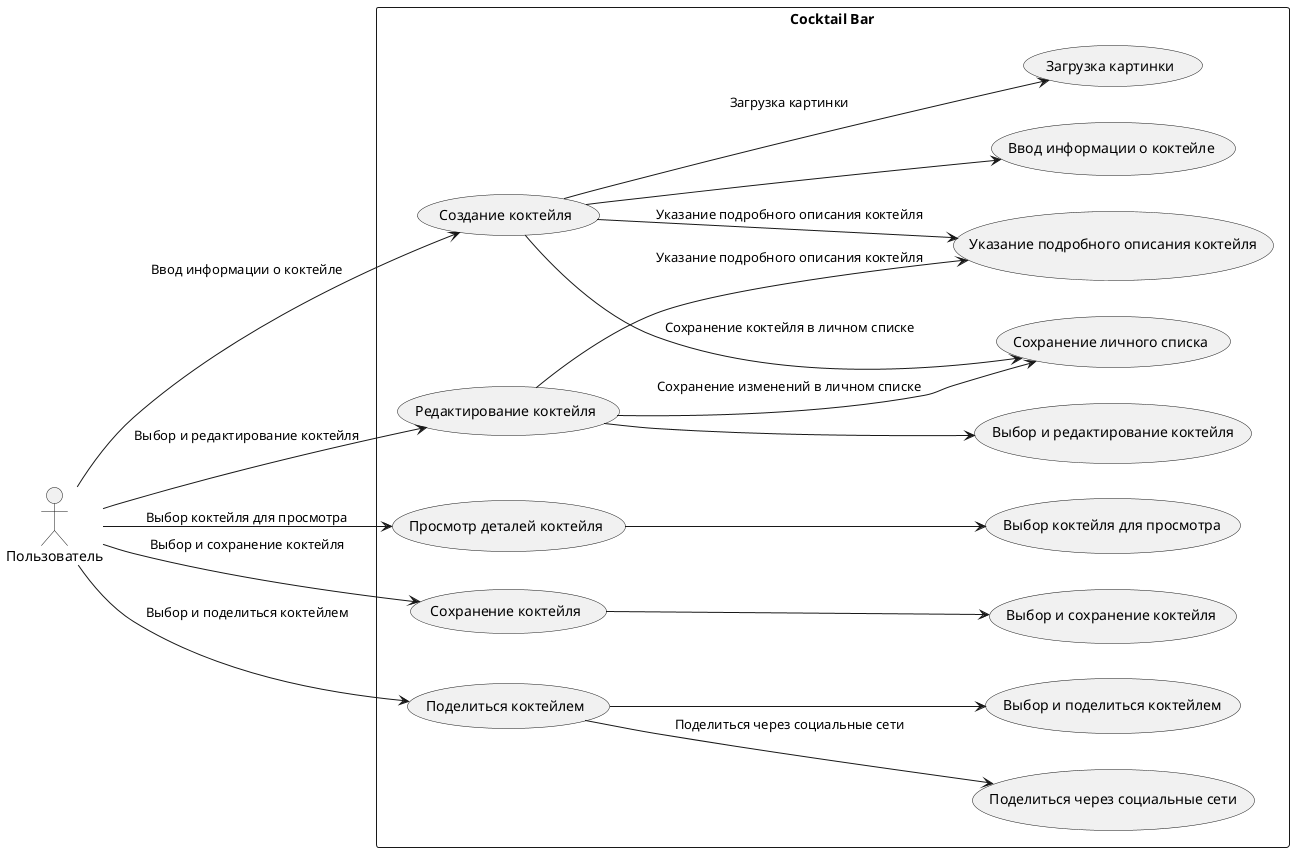 @startuml

left to right direction

actor User as "Пользователь"

rectangle "Cocktail Bar" {
  usecase "Создание коктейля" as CreateCocktail
  usecase "Редактирование коктейля" as EditCocktail
  usecase "Просмотр деталей коктейля" as ViewCocktailDetails
  usecase "Сохранение коктейля" as SaveCocktail
  usecase "Поделиться коктейлем" as ShareCocktail

  User --> CreateCocktail : Ввод информации о коктейле
  User --> EditCocktail : Выбор и редактирование коктейля
  User --> ViewCocktailDetails : Выбор коктейля для просмотра
  User --> SaveCocktail : Выбор и сохранение коктейля
  User --> ShareCocktail : Выбор и поделиться коктейлем

  CreateCocktail --> (Ввод информации о коктейле)
  EditCocktail --> (Выбор и редактирование коктейля)
  ViewCocktailDetails --> (Выбор коктейля для просмотра)
  SaveCocktail --> (Выбор и сохранение коктейля)
  ShareCocktail --> (Выбор и поделиться коктейлем)

  usecase "Загрузка картинки" as UploadImage
  CreateCocktail --> UploadImage : Загрузка картинки

  usecase "Указание подробного описания коктейля" as SpecifyCocktailDescription
  CreateCocktail --> SpecifyCocktailDescription : Указание подробного описания коктейля
  EditCocktail --> SpecifyCocktailDescription : Указание подробного описания коктейля

  usecase "Сохранение личного списка" as SavePersonalList
  CreateCocktail --> SavePersonalList : Сохранение коктейля в личном списке
  EditCocktail --> SavePersonalList : Сохранение изменений в личном списке

  usecase "Поделиться через социальные сети" as ShareViaSocialMedia
  ShareCocktail --> ShareViaSocialMedia : Поделиться через социальные сети
}

@enduml